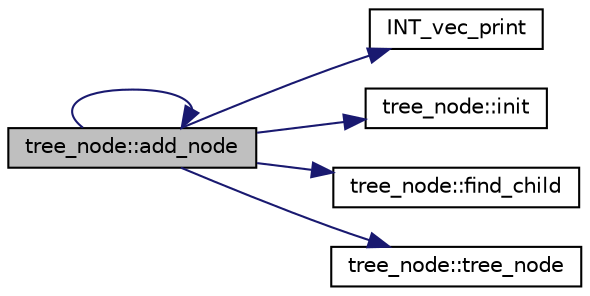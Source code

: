 digraph "tree_node::add_node"
{
  edge [fontname="Helvetica",fontsize="10",labelfontname="Helvetica",labelfontsize="10"];
  node [fontname="Helvetica",fontsize="10",shape=record];
  rankdir="LR";
  Node6 [label="tree_node::add_node",height=0.2,width=0.4,color="black", fillcolor="grey75", style="filled", fontcolor="black"];
  Node6 -> Node7 [color="midnightblue",fontsize="10",style="solid",fontname="Helvetica"];
  Node7 [label="INT_vec_print",height=0.2,width=0.4,color="black", fillcolor="white", style="filled",URL="$df/dbf/sajeeb_8_c.html#a79a5901af0b47dd0d694109543c027fe"];
  Node6 -> Node8 [color="midnightblue",fontsize="10",style="solid",fontname="Helvetica"];
  Node8 [label="tree_node::init",height=0.2,width=0.4,color="black", fillcolor="white", style="filled",URL="$df/dbf/classtree__node.html#a7e0bd233bb60c847a331b009c6ca7a41"];
  Node6 -> Node9 [color="midnightblue",fontsize="10",style="solid",fontname="Helvetica"];
  Node9 [label="tree_node::find_child",height=0.2,width=0.4,color="black", fillcolor="white", style="filled",URL="$df/dbf/classtree__node.html#a14c6788e5e4e343815c22a8260365509"];
  Node6 -> Node10 [color="midnightblue",fontsize="10",style="solid",fontname="Helvetica"];
  Node10 [label="tree_node::tree_node",height=0.2,width=0.4,color="black", fillcolor="white", style="filled",URL="$df/dbf/classtree__node.html#ae69bca4e58b23582f802c3ba2d7cd44e"];
  Node6 -> Node6 [color="midnightblue",fontsize="10",style="solid",fontname="Helvetica"];
}
